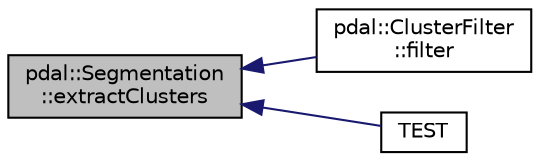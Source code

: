 digraph "pdal::Segmentation::extractClusters"
{
  edge [fontname="Helvetica",fontsize="10",labelfontname="Helvetica",labelfontsize="10"];
  node [fontname="Helvetica",fontsize="10",shape=record];
  rankdir="LR";
  Node1 [label="pdal::Segmentation\l::extractClusters",height=0.2,width=0.4,color="black", fillcolor="grey75", style="filled", fontcolor="black"];
  Node1 -> Node2 [dir="back",color="midnightblue",fontsize="10",style="solid",fontname="Helvetica"];
  Node2 [label="pdal::ClusterFilter\l::filter",height=0.2,width=0.4,color="black", fillcolor="white", style="filled",URL="$classpdal_1_1ClusterFilter.html#a09b30b520f2852ca652cbaa25b86b2c3"];
  Node1 -> Node3 [dir="back",color="midnightblue",fontsize="10",style="solid",fontname="Helvetica"];
  Node3 [label="TEST",height=0.2,width=0.4,color="black", fillcolor="white", style="filled",URL="$SegmentationTest_8cpp.html#a1ca3a4d78657ac7f80d95f44d426ac64"];
}
